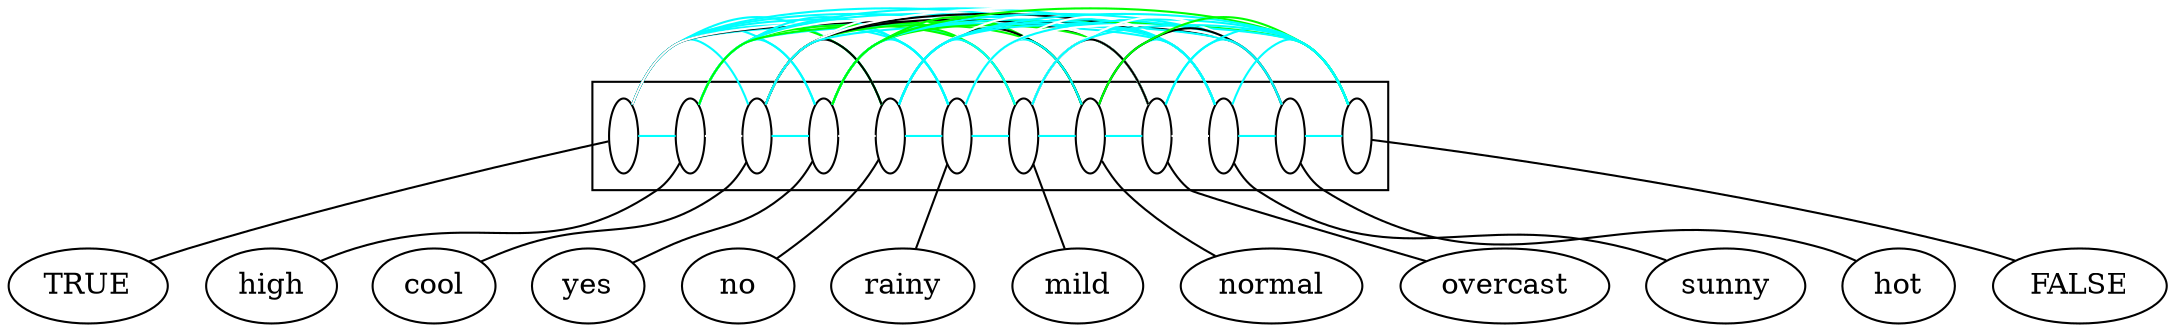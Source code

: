 digraph G {
compound=True;
TRUE;
high;
cool;
yes;
no;
rainy;
mild;
normal;
overcast;
sunny;
hot;
FALSE;
subgraph cluster_coolFALSETRUEhotyessunnymildnormalnoovercasthighrainy {
s_TRUE [label=" ", width=0.2, fillcolor=white, fixedsize=True];
s_high [label=" ", width=0.2, fillcolor=white, fixedsize=True];
s_cool [label=" ", width=0.2, fillcolor=white, fixedsize=True];
s_yes [label=" ", width=0.2, fillcolor=white, fixedsize=True];
s_no [label=" ", width=0.2, fillcolor=white, fixedsize=True];
s_rainy [label=" ", width=0.2, fillcolor=white, fixedsize=True];
s_mild [label=" ", width=0.2, fillcolor=white, fixedsize=True];
s_normal [label=" ", width=0.2, fillcolor=white, fixedsize=True];
s_overcast [label=" ", width=0.2, fillcolor=white, fixedsize=True];
s_sunny [label=" ", width=0.2, fillcolor=white, fixedsize=True];
s_hot [label=" ", width=0.2, fillcolor=white, fixedsize=True];
s_FALSE [label=" ", width=0.2, fillcolor=white, fixedsize=True];
subgraph  {
rank=same;
s_TRUE -> s_high  [color=cyan, arrowhead=none];
s_TRUE -> s_cool  [color=cyan, arrowhead=none];
s_TRUE -> s_yes  [color=cyan, arrowhead=none];
s_TRUE -> s_no  [color=cyan, arrowhead=none];
s_TRUE -> s_rainy  [color=cyan, arrowhead=none];
s_TRUE -> s_mild  [color=cyan, arrowhead=none];
s_TRUE -> s_normal  [color=cyan, arrowhead=none];
s_TRUE -> s_overcast  [color=cyan, arrowhead=none];
s_TRUE -> s_sunny  [color=cyan, arrowhead=none];
s_TRUE -> s_hot  [color=black, arrowhead=none];
s_TRUE -> s_FALSE  [color=white, arrowhead=none];
s_high -> s_cool  [color=white, arrowhead=none];
s_high -> s_yes  [color=cyan, arrowhead=none];
s_high -> s_no  [color=green, arrowhead=none];
s_high -> s_rainy  [color=cyan, arrowhead=none];
s_high -> s_mild  [color=green, arrowhead=none];
s_high -> s_normal  [color=white, arrowhead=none];
s_high -> s_overcast  [color=cyan, arrowhead=none];
s_high -> s_sunny  [color=cyan, arrowhead=none];
s_high -> s_hot  [color=cyan, arrowhead=none];
s_high -> s_FALSE  [color=green, arrowhead=none];
s_cool -> s_yes  [color=cyan, arrowhead=none];
s_cool -> s_no  [color=black, arrowhead=none];
s_cool -> s_rainy  [color=cyan, arrowhead=none];
s_cool -> s_mild  [color=white, arrowhead=none];
s_cool -> s_normal  [color=green, arrowhead=none];
s_cool -> s_overcast  [color=black, arrowhead=none];
s_cool -> s_sunny  [color=black, arrowhead=none];
s_cool -> s_hot  [color=white, arrowhead=none];
s_cool -> s_FALSE  [color=cyan, arrowhead=none];
s_yes -> s_no  [color=white, arrowhead=none];
s_yes -> s_rainy  [color=cyan, arrowhead=none];
s_yes -> s_mild  [color=green, arrowhead=none];
s_yes -> s_normal  [color=green, arrowhead=none];
s_yes -> s_overcast  [color=green, arrowhead=none];
s_yes -> s_sunny  [color=cyan, arrowhead=none];
s_yes -> s_hot  [color=cyan, arrowhead=none];
s_yes -> s_FALSE  [color=green, arrowhead=none];
s_no -> s_rainy  [color=cyan, arrowhead=none];
s_no -> s_mild  [color=cyan, arrowhead=none];
s_no -> s_normal  [color=black, arrowhead=none];
s_no -> s_overcast  [color=white, arrowhead=none];
s_no -> s_sunny  [color=cyan, arrowhead=none];
s_no -> s_hot  [color=cyan, arrowhead=none];
s_no -> s_FALSE  [color=cyan, arrowhead=none];
s_rainy -> s_mild  [color=cyan, arrowhead=none];
s_rainy -> s_normal  [color=cyan, arrowhead=none];
s_rainy -> s_overcast  [color=white, arrowhead=none];
s_rainy -> s_sunny  [color=white, arrowhead=none];
s_rainy -> s_hot  [color=white, arrowhead=none];
s_rainy -> s_FALSE  [color=cyan, arrowhead=none];
s_mild -> s_normal  [color=cyan, arrowhead=none];
s_mild -> s_overcast  [color=black, arrowhead=none];
s_mild -> s_sunny  [color=cyan, arrowhead=none];
s_mild -> s_hot  [color=white, arrowhead=none];
s_mild -> s_FALSE  [color=cyan, arrowhead=none];
s_normal -> s_overcast  [color=cyan, arrowhead=none];
s_normal -> s_sunny  [color=cyan, arrowhead=none];
s_normal -> s_hot  [color=black, arrowhead=none];
s_normal -> s_FALSE  [color=green, arrowhead=none];
s_overcast -> s_sunny  [color=white, arrowhead=none];
s_overcast -> s_hot  [color=cyan, arrowhead=none];
s_overcast -> s_FALSE  [color=cyan, arrowhead=none];
s_sunny -> s_hot  [color=cyan, arrowhead=none];
s_sunny -> s_FALSE  [color=cyan, arrowhead=none];
s_hot -> s_FALSE  [color=cyan, arrowhead=none];
}

}

s_TRUE -> TRUE  [arrowhead=none];
s_high -> high  [arrowhead=none];
s_cool -> cool  [arrowhead=none];
s_yes -> yes  [arrowhead=none];
s_no -> no  [arrowhead=none];
s_rainy -> rainy  [arrowhead=none];
s_mild -> mild  [arrowhead=none];
s_normal -> normal  [arrowhead=none];
s_overcast -> overcast  [arrowhead=none];
s_sunny -> sunny  [arrowhead=none];
s_hot -> hot  [arrowhead=none];
s_FALSE -> FALSE  [arrowhead=none];
}
